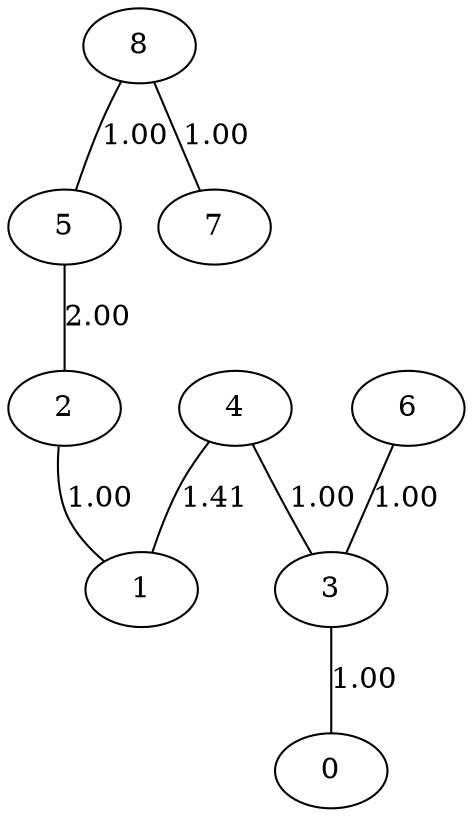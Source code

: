 graph {
	0
	1
	2
	3
	4
	5
	6
	7
	8
	2 -- 1 [label=1.00]
	3 -- 0 [label=1.00]
	4 -- 1 [label=1.41]
	4 -- 3 [label=1.00]
	5 -- 2 [label=2.00]
	6 -- 3 [label=1.00]
	8 -- 5 [label=1.00]
	8 -- 7 [label=1.00]
}